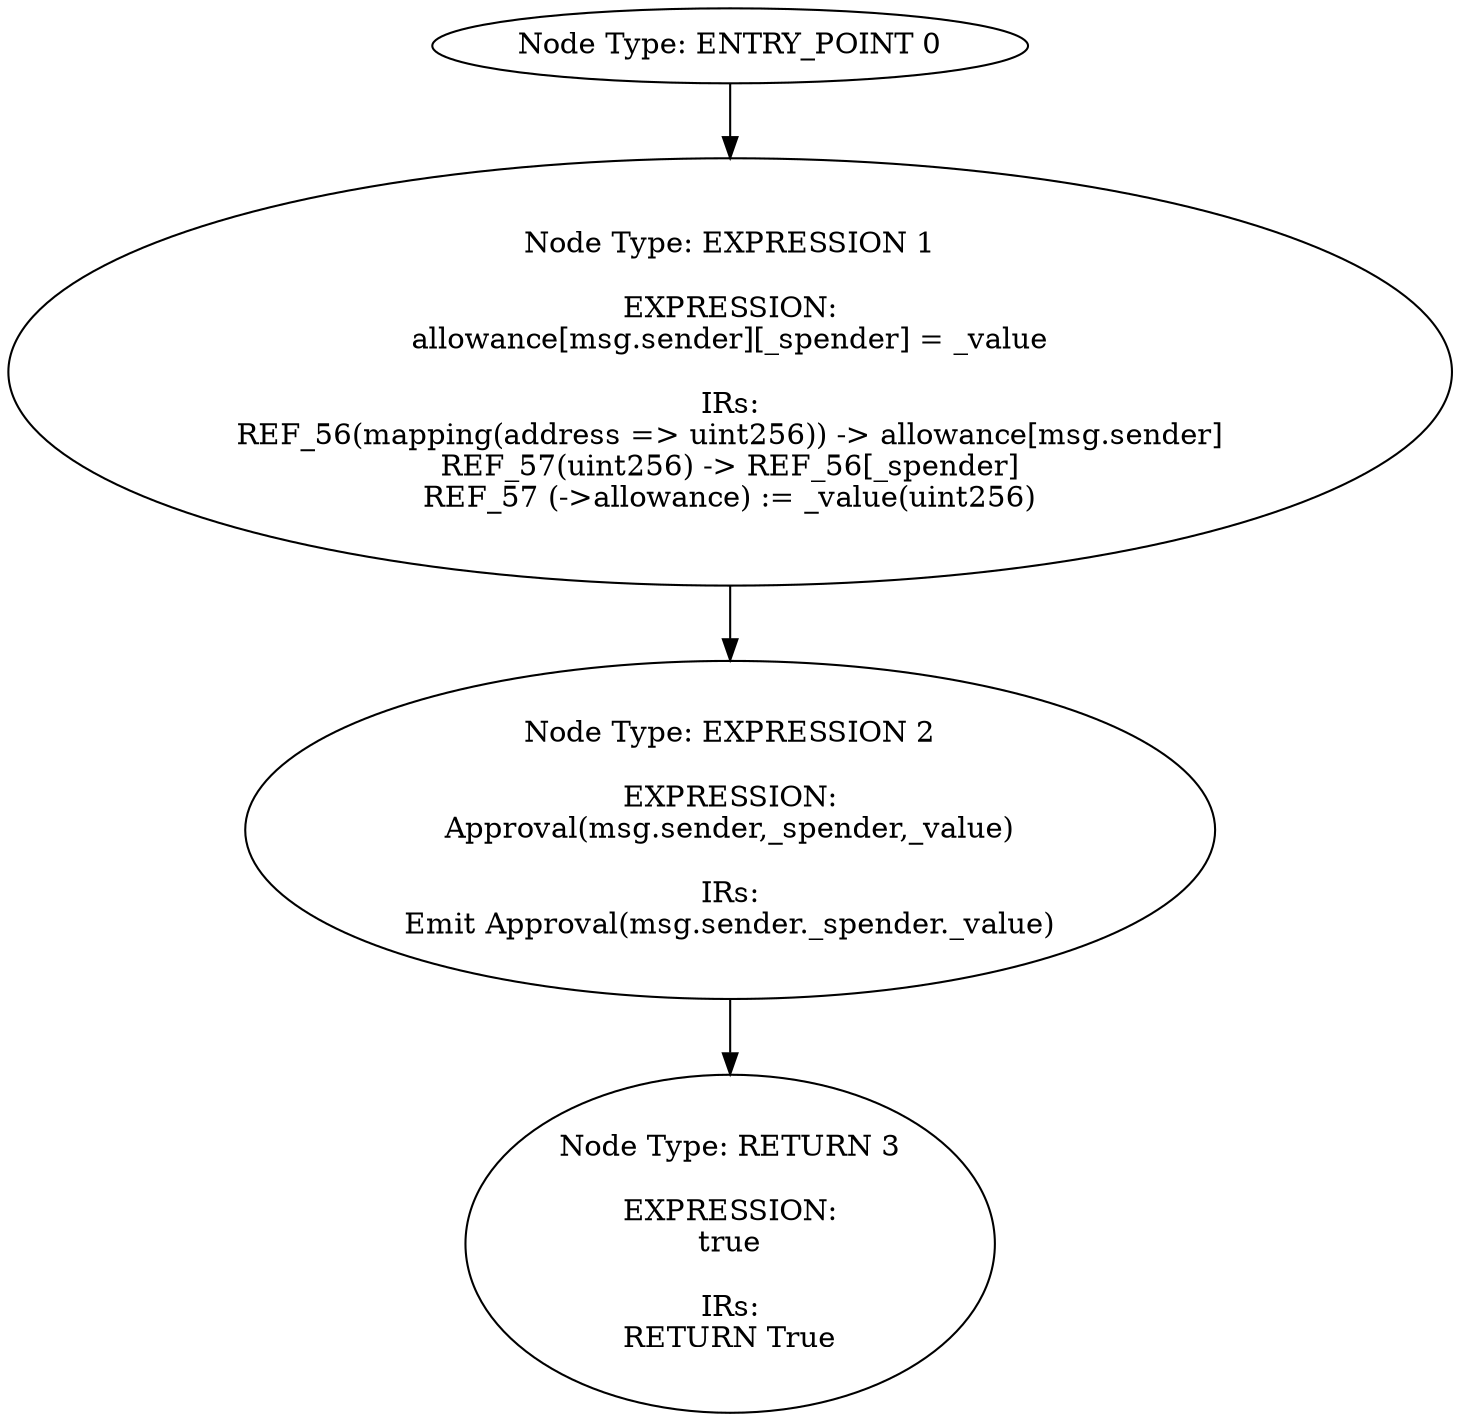 digraph{
0[label="Node Type: ENTRY_POINT 0
"];
0->1;
1[label="Node Type: EXPRESSION 1

EXPRESSION:
allowance[msg.sender][_spender] = _value

IRs:
REF_56(mapping(address => uint256)) -> allowance[msg.sender]
REF_57(uint256) -> REF_56[_spender]
REF_57 (->allowance) := _value(uint256)"];
1->2;
2[label="Node Type: EXPRESSION 2

EXPRESSION:
Approval(msg.sender,_spender,_value)

IRs:
Emit Approval(msg.sender._spender._value)"];
2->3;
3[label="Node Type: RETURN 3

EXPRESSION:
true

IRs:
RETURN True"];
}
